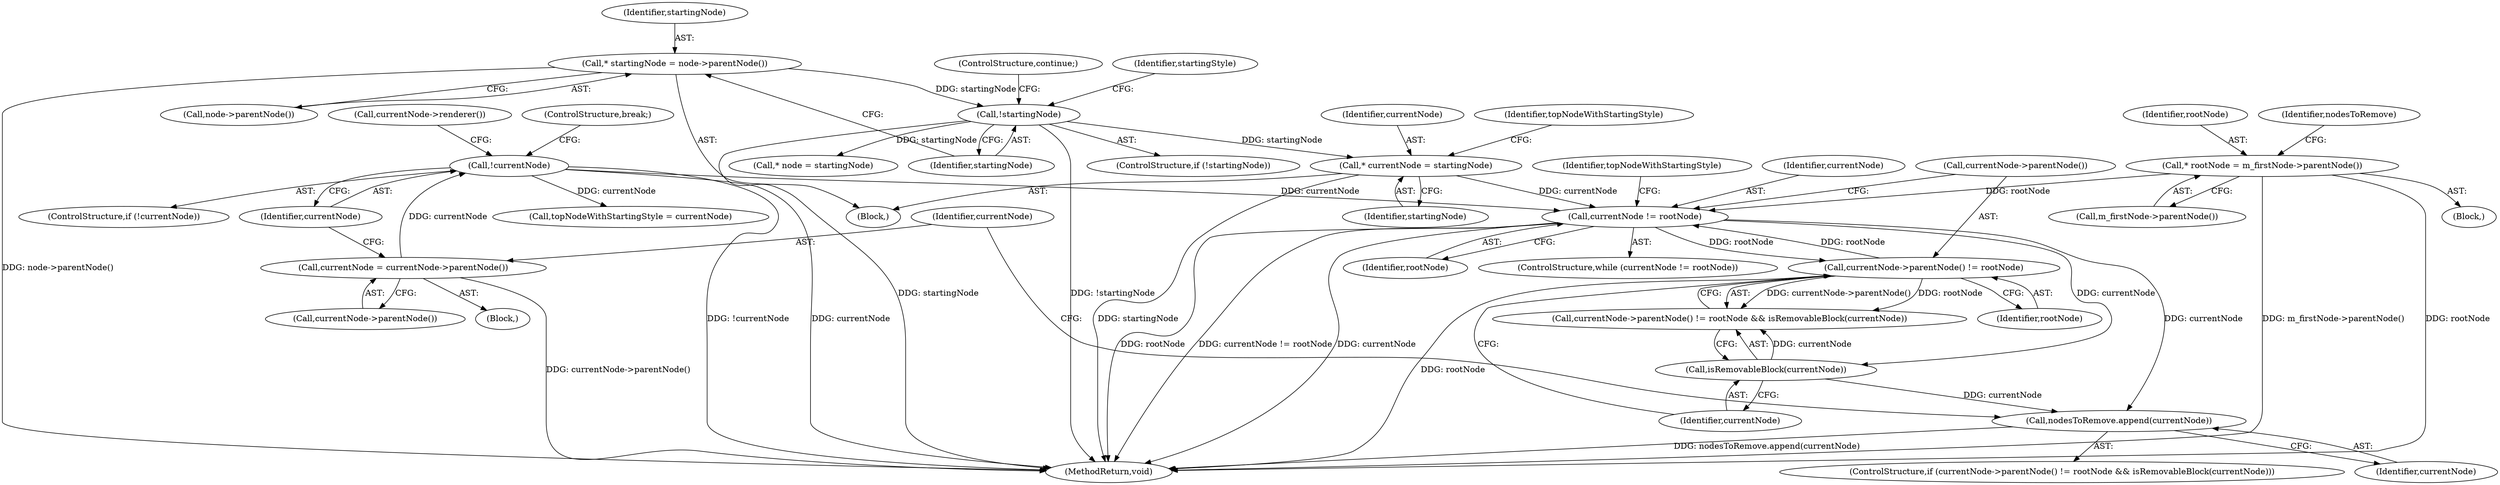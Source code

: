 digraph "0_Chrome_b2b21468c1f7f08b30a7c1755316f6026c50eb2a@API" {
"1000166" [label="(Call,nodesToRemove.append(currentNode))"];
"1000155" [label="(Call,currentNode != rootNode)"];
"1000147" [label="(Call,* currentNode = startingNode)"];
"1000135" [label="(Call,!startingNode)"];
"1000131" [label="(Call,* startingNode = node->parentNode())"];
"1000172" [label="(Call,!currentNode)"];
"1000168" [label="(Call,currentNode = currentNode->parentNode())"];
"1000103" [label="(Call,* rootNode = m_firstNode->parentNode())"];
"1000161" [label="(Call,currentNode->parentNode() != rootNode)"];
"1000164" [label="(Call,isRemovableBlock(currentNode))"];
"1000166" [label="(Call,nodesToRemove.append(currentNode))"];
"1000160" [label="(Call,currentNode->parentNode() != rootNode && isRemovableBlock(currentNode))"];
"1000135" [label="(Call,!startingNode)"];
"1000157" [label="(Identifier,rootNode)"];
"1000104" [label="(Identifier,rootNode)"];
"1000103" [label="(Call,* rootNode = m_firstNode->parentNode())"];
"1000156" [label="(Identifier,currentNode)"];
"1000158" [label="(Block,)"];
"1000163" [label="(Identifier,rootNode)"];
"1000161" [label="(Call,currentNode->parentNode() != rootNode)"];
"1000162" [label="(Call,currentNode->parentNode())"];
"1000155" [label="(Call,currentNode != rootNode)"];
"1000132" [label="(Identifier,startingNode)"];
"1000122" [label="(Block,)"];
"1000199" [label="(Call,topNodeWithStartingStyle = currentNode)"];
"1000169" [label="(Identifier,currentNode)"];
"1000203" [label="(Identifier,topNodeWithStartingStyle)"];
"1000148" [label="(Identifier,currentNode)"];
"1000136" [label="(Identifier,startingNode)"];
"1000170" [label="(Call,currentNode->parentNode())"];
"1000165" [label="(Identifier,currentNode)"];
"1000168" [label="(Call,currentNode = currentNode->parentNode())"];
"1000140" [label="(Identifier,startingStyle)"];
"1000154" [label="(ControlStructure,while (currentNode != rootNode))"];
"1000167" [label="(Identifier,currentNode)"];
"1000134" [label="(ControlStructure,if (!startingNode))"];
"1000159" [label="(ControlStructure,if (currentNode->parentNode() != rootNode && isRemovableBlock(currentNode)))"];
"1000131" [label="(Call,* startingNode = node->parentNode())"];
"1000174" [label="(ControlStructure,break;)"];
"1000149" [label="(Identifier,startingNode)"];
"1000133" [label="(Call,node->parentNode())"];
"1000164" [label="(Call,isRemovableBlock(currentNode))"];
"1000178" [label="(Call,currentNode->renderer())"];
"1000172" [label="(Call,!currentNode)"];
"1000173" [label="(Identifier,currentNode)"];
"1000147" [label="(Call,* currentNode = startingNode)"];
"1000101" [label="(Block,)"];
"1000105" [label="(Call,m_firstNode->parentNode())"];
"1000152" [label="(Identifier,topNodeWithStartingStyle)"];
"1000207" [label="(Call,* node = startingNode)"];
"1000106" [label="(Identifier,nodesToRemove)"];
"1000137" [label="(ControlStructure,continue;)"];
"1000171" [label="(ControlStructure,if (!currentNode))"];
"1000248" [label="(MethodReturn,void)"];
"1000166" -> "1000159"  [label="AST: "];
"1000166" -> "1000167"  [label="CFG: "];
"1000167" -> "1000166"  [label="AST: "];
"1000169" -> "1000166"  [label="CFG: "];
"1000166" -> "1000248"  [label="DDG: nodesToRemove.append(currentNode)"];
"1000155" -> "1000166"  [label="DDG: currentNode"];
"1000164" -> "1000166"  [label="DDG: currentNode"];
"1000155" -> "1000154"  [label="AST: "];
"1000155" -> "1000157"  [label="CFG: "];
"1000156" -> "1000155"  [label="AST: "];
"1000157" -> "1000155"  [label="AST: "];
"1000162" -> "1000155"  [label="CFG: "];
"1000203" -> "1000155"  [label="CFG: "];
"1000155" -> "1000248"  [label="DDG: rootNode"];
"1000155" -> "1000248"  [label="DDG: currentNode != rootNode"];
"1000155" -> "1000248"  [label="DDG: currentNode"];
"1000147" -> "1000155"  [label="DDG: currentNode"];
"1000172" -> "1000155"  [label="DDG: currentNode"];
"1000103" -> "1000155"  [label="DDG: rootNode"];
"1000161" -> "1000155"  [label="DDG: rootNode"];
"1000155" -> "1000161"  [label="DDG: rootNode"];
"1000155" -> "1000164"  [label="DDG: currentNode"];
"1000147" -> "1000122"  [label="AST: "];
"1000147" -> "1000149"  [label="CFG: "];
"1000148" -> "1000147"  [label="AST: "];
"1000149" -> "1000147"  [label="AST: "];
"1000152" -> "1000147"  [label="CFG: "];
"1000147" -> "1000248"  [label="DDG: startingNode"];
"1000135" -> "1000147"  [label="DDG: startingNode"];
"1000135" -> "1000134"  [label="AST: "];
"1000135" -> "1000136"  [label="CFG: "];
"1000136" -> "1000135"  [label="AST: "];
"1000137" -> "1000135"  [label="CFG: "];
"1000140" -> "1000135"  [label="CFG: "];
"1000135" -> "1000248"  [label="DDG: !startingNode"];
"1000135" -> "1000248"  [label="DDG: startingNode"];
"1000131" -> "1000135"  [label="DDG: startingNode"];
"1000135" -> "1000207"  [label="DDG: startingNode"];
"1000131" -> "1000122"  [label="AST: "];
"1000131" -> "1000133"  [label="CFG: "];
"1000132" -> "1000131"  [label="AST: "];
"1000133" -> "1000131"  [label="AST: "];
"1000136" -> "1000131"  [label="CFG: "];
"1000131" -> "1000248"  [label="DDG: node->parentNode()"];
"1000172" -> "1000171"  [label="AST: "];
"1000172" -> "1000173"  [label="CFG: "];
"1000173" -> "1000172"  [label="AST: "];
"1000174" -> "1000172"  [label="CFG: "];
"1000178" -> "1000172"  [label="CFG: "];
"1000172" -> "1000248"  [label="DDG: !currentNode"];
"1000172" -> "1000248"  [label="DDG: currentNode"];
"1000168" -> "1000172"  [label="DDG: currentNode"];
"1000172" -> "1000199"  [label="DDG: currentNode"];
"1000168" -> "1000158"  [label="AST: "];
"1000168" -> "1000170"  [label="CFG: "];
"1000169" -> "1000168"  [label="AST: "];
"1000170" -> "1000168"  [label="AST: "];
"1000173" -> "1000168"  [label="CFG: "];
"1000168" -> "1000248"  [label="DDG: currentNode->parentNode()"];
"1000103" -> "1000101"  [label="AST: "];
"1000103" -> "1000105"  [label="CFG: "];
"1000104" -> "1000103"  [label="AST: "];
"1000105" -> "1000103"  [label="AST: "];
"1000106" -> "1000103"  [label="CFG: "];
"1000103" -> "1000248"  [label="DDG: rootNode"];
"1000103" -> "1000248"  [label="DDG: m_firstNode->parentNode()"];
"1000161" -> "1000160"  [label="AST: "];
"1000161" -> "1000163"  [label="CFG: "];
"1000162" -> "1000161"  [label="AST: "];
"1000163" -> "1000161"  [label="AST: "];
"1000165" -> "1000161"  [label="CFG: "];
"1000160" -> "1000161"  [label="CFG: "];
"1000161" -> "1000248"  [label="DDG: rootNode"];
"1000161" -> "1000160"  [label="DDG: currentNode->parentNode()"];
"1000161" -> "1000160"  [label="DDG: rootNode"];
"1000164" -> "1000160"  [label="AST: "];
"1000164" -> "1000165"  [label="CFG: "];
"1000165" -> "1000164"  [label="AST: "];
"1000160" -> "1000164"  [label="CFG: "];
"1000164" -> "1000160"  [label="DDG: currentNode"];
}
